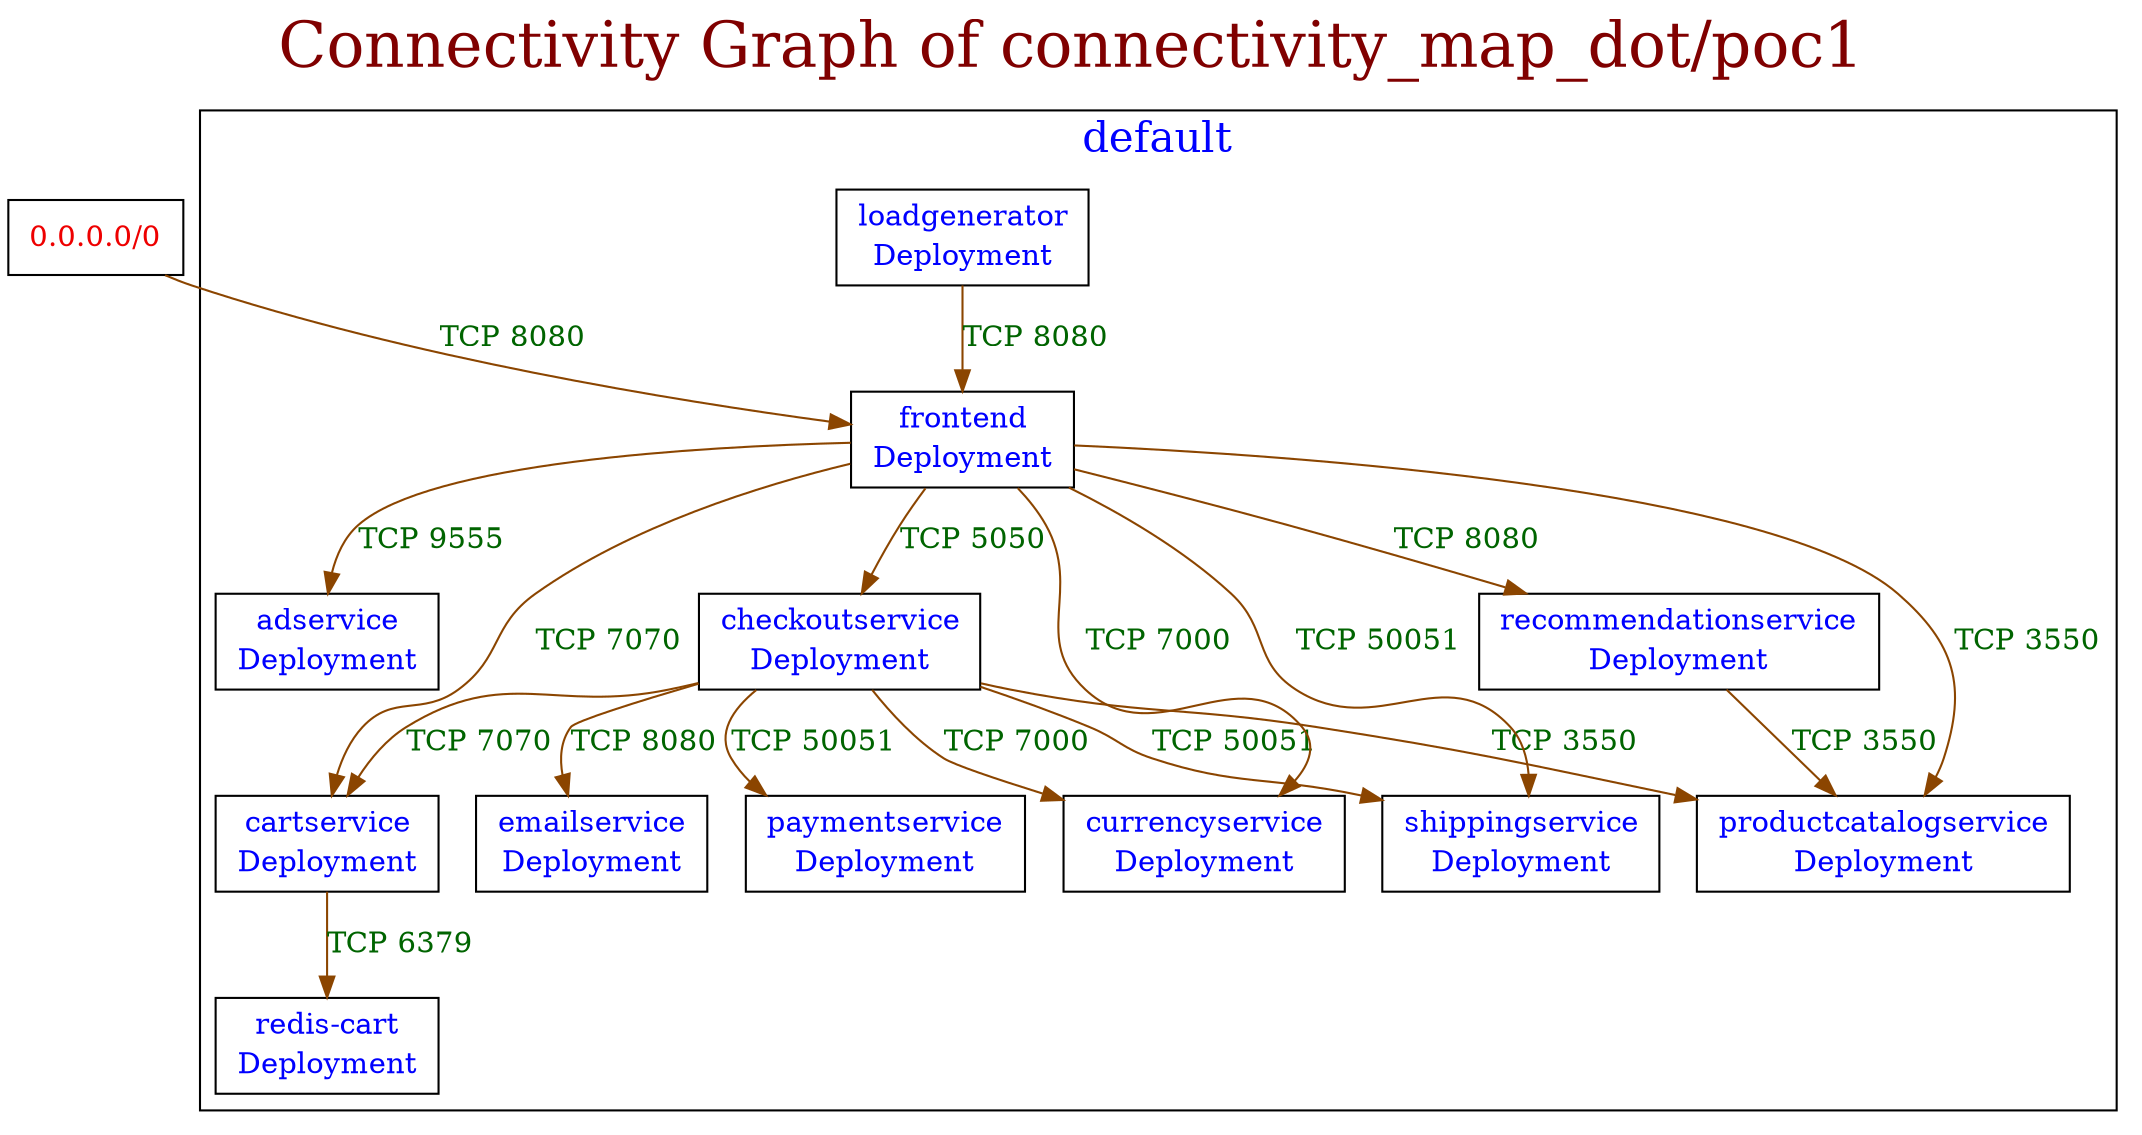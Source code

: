 // The Connectivity Graph of connectivity_map_dot/poc1
digraph {
	label="Connectivity Graph of connectivity_map_dot/poc1"	labelloc = "t"
	fontsize=30
	fontcolor=webmaroon
	"0.0.0.0/0" [label=<<table border="0" cellspacing="0"><tr><td>0.0.0.0/0</td></tr></table>> shape=box fontcolor=red2]
subgraph cluster_default_namespace{
	label="default"
	fontsize=20
	fontcolor=blue
	"default/adservice(Deployment)" [label=<<table border="0" cellspacing="0"><tr><td>adservice</td></tr><tr><td>Deployment</td></tr></table>> shape=box fontcolor=blue]
	"default/cartservice(Deployment)" [label=<<table border="0" cellspacing="0"><tr><td>cartservice</td></tr><tr><td>Deployment</td></tr></table>> shape=box fontcolor=blue]
	"default/checkoutservice(Deployment)" [label=<<table border="0" cellspacing="0"><tr><td>checkoutservice</td></tr><tr><td>Deployment</td></tr></table>> shape=box fontcolor=blue]
	"default/currencyservice(Deployment)" [label=<<table border="0" cellspacing="0"><tr><td>currencyservice</td></tr><tr><td>Deployment</td></tr></table>> shape=box fontcolor=blue]
	"default/emailservice(Deployment)" [label=<<table border="0" cellspacing="0"><tr><td>emailservice</td></tr><tr><td>Deployment</td></tr></table>> shape=box fontcolor=blue]
	"default/frontend(Deployment)" [label=<<table border="0" cellspacing="0"><tr><td>frontend</td></tr><tr><td>Deployment</td></tr></table>> shape=box fontcolor=blue]
	"default/loadgenerator(Deployment)" [label=<<table border="0" cellspacing="0"><tr><td>loadgenerator</td></tr><tr><td>Deployment</td></tr></table>> shape=box fontcolor=blue]
	"default/paymentservice(Deployment)" [label=<<table border="0" cellspacing="0"><tr><td>paymentservice</td></tr><tr><td>Deployment</td></tr></table>> shape=box fontcolor=blue]
	"default/productcatalogservice(Deployment)" [label=<<table border="0" cellspacing="0"><tr><td>productcatalogservice</td></tr><tr><td>Deployment</td></tr></table>> shape=box fontcolor=blue]
	"default/recommendationservice(Deployment)" [label=<<table border="0" cellspacing="0"><tr><td>recommendationservice</td></tr><tr><td>Deployment</td></tr></table>> shape=box fontcolor=blue]
	"default/redis-cart(Deployment)" [label=<<table border="0" cellspacing="0"><tr><td>redis-cart</td></tr><tr><td>Deployment</td></tr></table>> shape=box fontcolor=blue]
	"default/shippingservice(Deployment)" [label=<<table border="0" cellspacing="0"><tr><td>shippingservice</td></tr><tr><td>Deployment</td></tr></table>> shape=box fontcolor=blue]
}
	"0.0.0.0/0" -> "default/frontend(Deployment)"[label="TCP 8080" color=darkorange4 fontcolor=darkgreen dir=both arrowhead=normal arrowtail=none]
	"default/cartservice(Deployment)" -> "default/redis-cart(Deployment)"[label="TCP 6379" color=darkorange4 fontcolor=darkgreen dir=both arrowhead=normal arrowtail=none]
	"default/checkoutservice(Deployment)" -> "default/cartservice(Deployment)"[label="TCP 7070" color=darkorange4 fontcolor=darkgreen dir=both arrowhead=normal arrowtail=none]
	"default/checkoutservice(Deployment)" -> "default/currencyservice(Deployment)"[label="TCP 7000" color=darkorange4 fontcolor=darkgreen dir=both arrowhead=normal arrowtail=none]
	"default/checkoutservice(Deployment)" -> "default/emailservice(Deployment)"[label="TCP 8080" color=darkorange4 fontcolor=darkgreen dir=both arrowhead=normal arrowtail=none]
	"default/checkoutservice(Deployment)" -> "default/paymentservice(Deployment)"[label="TCP 50051" color=darkorange4 fontcolor=darkgreen dir=both arrowhead=normal arrowtail=none]
	"default/checkoutservice(Deployment)" -> "default/productcatalogservice(Deployment)"[label="TCP 3550" color=darkorange4 fontcolor=darkgreen dir=both arrowhead=normal arrowtail=none]
	"default/checkoutservice(Deployment)" -> "default/shippingservice(Deployment)"[label="TCP 50051" color=darkorange4 fontcolor=darkgreen dir=both arrowhead=normal arrowtail=none]
	"default/frontend(Deployment)" -> "default/adservice(Deployment)"[label="TCP 9555" color=darkorange4 fontcolor=darkgreen dir=both arrowhead=normal arrowtail=none]
	"default/frontend(Deployment)" -> "default/cartservice(Deployment)"[label="TCP 7070" color=darkorange4 fontcolor=darkgreen dir=both arrowhead=normal arrowtail=none]
	"default/frontend(Deployment)" -> "default/checkoutservice(Deployment)"[label="TCP 5050" color=darkorange4 fontcolor=darkgreen dir=both arrowhead=normal arrowtail=none]
	"default/frontend(Deployment)" -> "default/currencyservice(Deployment)"[label="TCP 7000" color=darkorange4 fontcolor=darkgreen dir=both arrowhead=normal arrowtail=none]
	"default/frontend(Deployment)" -> "default/productcatalogservice(Deployment)"[label="TCP 3550" color=darkorange4 fontcolor=darkgreen dir=both arrowhead=normal arrowtail=none]
	"default/frontend(Deployment)" -> "default/recommendationservice(Deployment)"[label="TCP 8080" color=darkorange4 fontcolor=darkgreen dir=both arrowhead=normal arrowtail=none]
	"default/frontend(Deployment)" -> "default/shippingservice(Deployment)"[label="TCP 50051" color=darkorange4 fontcolor=darkgreen dir=both arrowhead=normal arrowtail=none]
	"default/loadgenerator(Deployment)" -> "default/frontend(Deployment)"[label="TCP 8080" color=darkorange4 fontcolor=darkgreen dir=both arrowhead=normal arrowtail=none]
	"default/recommendationservice(Deployment)" -> "default/productcatalogservice(Deployment)"[label="TCP 3550" color=darkorange4 fontcolor=darkgreen dir=both arrowhead=normal arrowtail=none]
}
